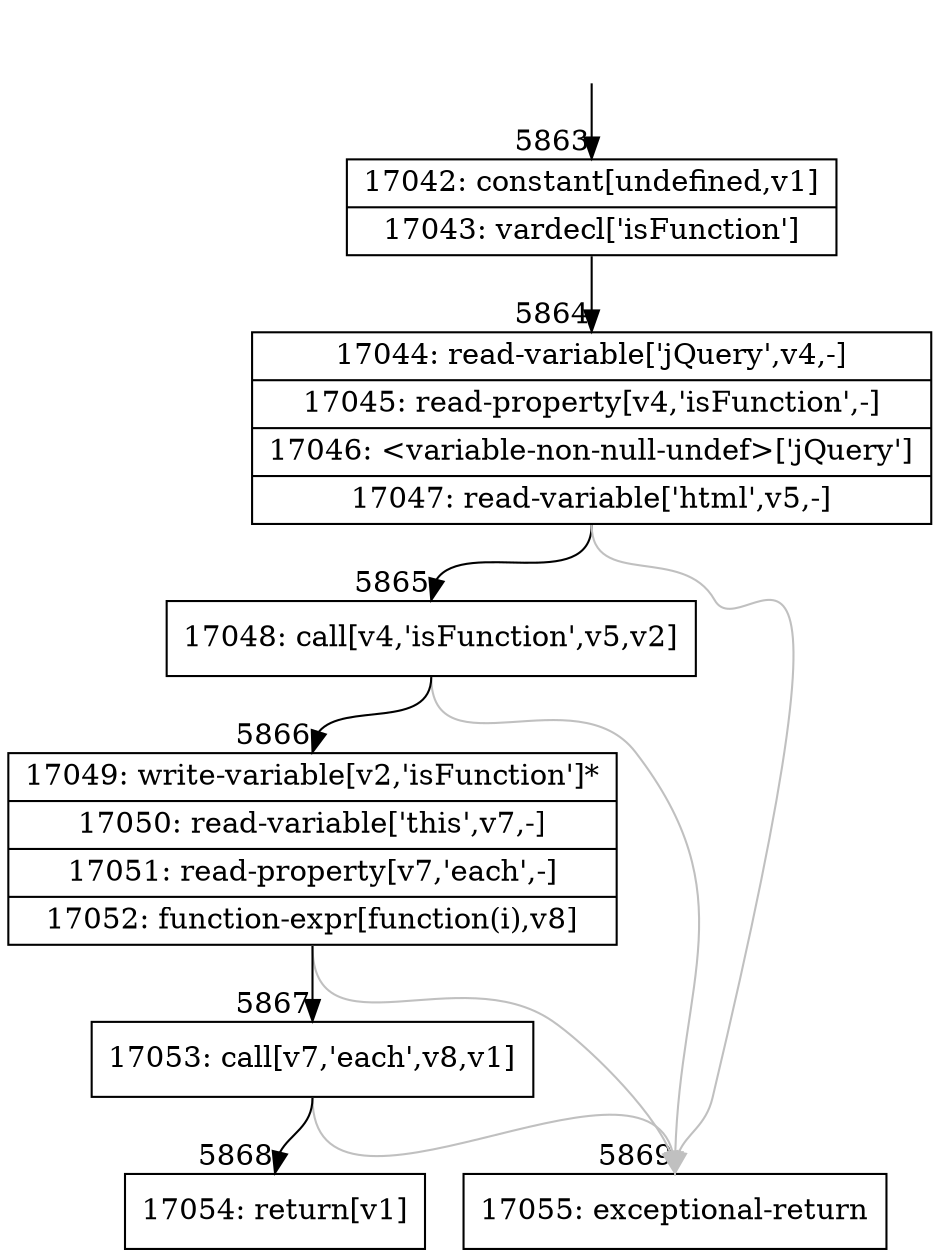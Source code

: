 digraph {
rankdir="TD"
BB_entry381[shape=none,label=""];
BB_entry381 -> BB5863 [tailport=s, headport=n, headlabel="    5863"]
BB5863 [shape=record label="{17042: constant[undefined,v1]|17043: vardecl['isFunction']}" ] 
BB5863 -> BB5864 [tailport=s, headport=n, headlabel="      5864"]
BB5864 [shape=record label="{17044: read-variable['jQuery',v4,-]|17045: read-property[v4,'isFunction',-]|17046: \<variable-non-null-undef\>['jQuery']|17047: read-variable['html',v5,-]}" ] 
BB5864 -> BB5865 [tailport=s, headport=n, headlabel="      5865"]
BB5864 -> BB5869 [tailport=s, headport=n, color=gray, headlabel="      5869"]
BB5865 [shape=record label="{17048: call[v4,'isFunction',v5,v2]}" ] 
BB5865 -> BB5866 [tailport=s, headport=n, headlabel="      5866"]
BB5865 -> BB5869 [tailport=s, headport=n, color=gray]
BB5866 [shape=record label="{17049: write-variable[v2,'isFunction']*|17050: read-variable['this',v7,-]|17051: read-property[v7,'each',-]|17052: function-expr[function(i),v8]}" ] 
BB5866 -> BB5867 [tailport=s, headport=n, headlabel="      5867"]
BB5866 -> BB5869 [tailport=s, headport=n, color=gray]
BB5867 [shape=record label="{17053: call[v7,'each',v8,v1]}" ] 
BB5867 -> BB5868 [tailport=s, headport=n, headlabel="      5868"]
BB5867 -> BB5869 [tailport=s, headport=n, color=gray]
BB5868 [shape=record label="{17054: return[v1]}" ] 
BB5869 [shape=record label="{17055: exceptional-return}" ] 
}
